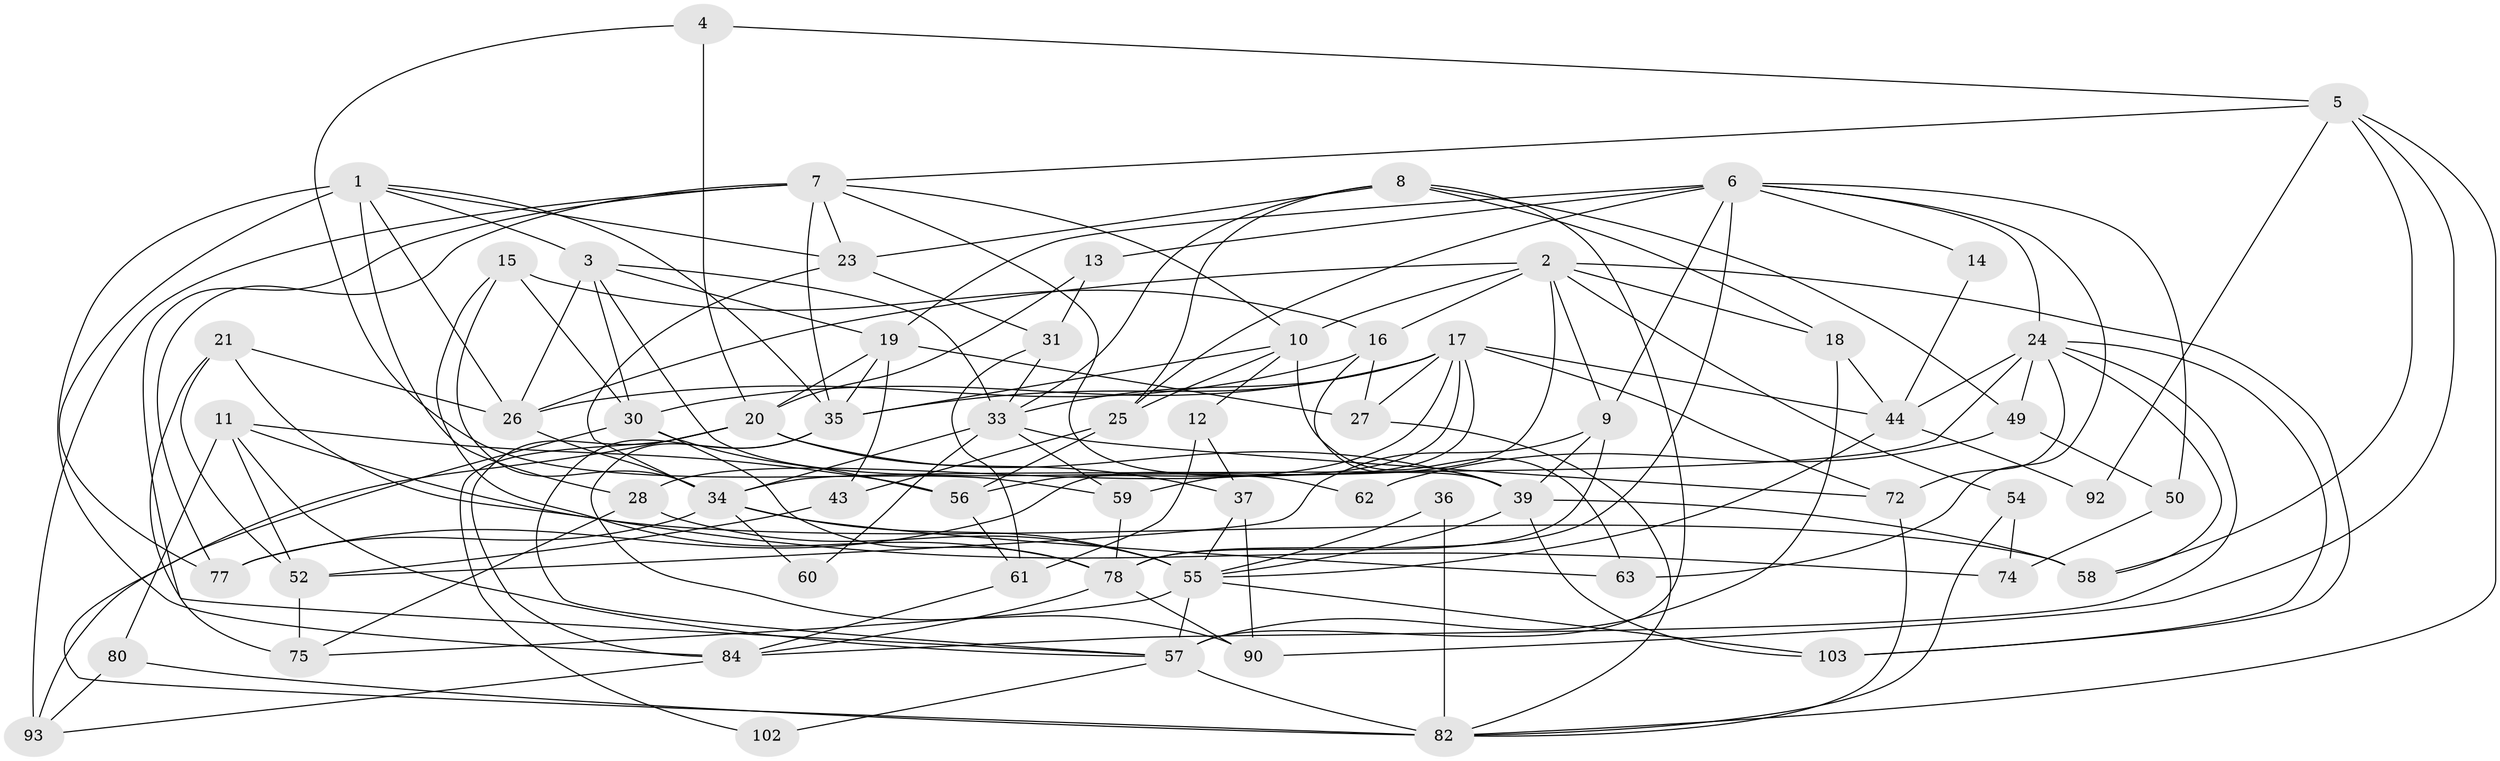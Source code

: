 // original degree distribution, {4: 0.3173076923076923, 5: 0.15384615384615385, 3: 0.2692307692307692, 6: 0.09615384615384616, 2: 0.11538461538461539, 8: 0.009615384615384616, 7: 0.038461538461538464}
// Generated by graph-tools (version 1.1) at 2025/41/03/06/25 10:41:53]
// undirected, 63 vertices, 158 edges
graph export_dot {
graph [start="1"]
  node [color=gray90,style=filled];
  1 [super="+71"];
  2 [super="+22"];
  3 [super="+42"];
  4 [super="+81"];
  5 [super="+73"];
  6 [super="+97"];
  7 [super="+101"];
  8 [super="+96"];
  9 [super="+45"];
  10 [super="+79"];
  11 [super="+95"];
  12;
  13;
  14;
  15 [super="+87"];
  16 [super="+65"];
  17 [super="+51"];
  18 [super="+99"];
  19 [super="+91"];
  20 [super="+29"];
  21;
  23 [super="+32"];
  24 [super="+38"];
  25 [super="+104"];
  26 [super="+100"];
  27;
  28 [super="+88"];
  30 [super="+46"];
  31 [super="+47"];
  33 [super="+40"];
  34 [super="+69"];
  35 [super="+41"];
  36;
  37 [super="+53"];
  39 [super="+76"];
  43;
  44 [super="+48"];
  49 [super="+64"];
  50;
  52 [super="+98"];
  54;
  55 [super="+67"];
  56 [super="+83"];
  57 [super="+89"];
  58 [super="+68"];
  59;
  60;
  61 [super="+70"];
  62;
  63 [super="+66"];
  72;
  74;
  75;
  77;
  78 [super="+85"];
  80;
  82 [super="+94"];
  84 [super="+86"];
  90;
  92;
  93;
  102;
  103;
  1 -- 26;
  1 -- 35;
  1 -- 28;
  1 -- 3;
  1 -- 84;
  1 -- 23;
  1 -- 77;
  2 -- 10;
  2 -- 26;
  2 -- 18;
  2 -- 59;
  2 -- 16;
  2 -- 54;
  2 -- 103;
  2 -- 9;
  3 -- 62;
  3 -- 33;
  3 -- 19;
  3 -- 30;
  3 -- 26;
  4 -- 59;
  4 -- 20;
  4 -- 5;
  5 -- 58;
  5 -- 92;
  5 -- 90;
  5 -- 82;
  5 -- 7;
  6 -- 13;
  6 -- 14;
  6 -- 24;
  6 -- 50;
  6 -- 19;
  6 -- 25;
  6 -- 9;
  6 -- 78;
  6 -- 63;
  7 -- 39;
  7 -- 77;
  7 -- 35;
  7 -- 93;
  7 -- 10;
  7 -- 57;
  7 -- 23;
  8 -- 49;
  8 -- 23;
  8 -- 33;
  8 -- 57;
  8 -- 25;
  8 -- 18;
  9 -- 52;
  9 -- 39;
  9 -- 78;
  10 -- 63;
  10 -- 35;
  10 -- 25;
  10 -- 12;
  11 -- 52;
  11 -- 57;
  11 -- 58 [weight=2];
  11 -- 56;
  11 -- 80;
  12 -- 61 [weight=2];
  12 -- 37;
  13 -- 20;
  13 -- 31;
  14 -- 44;
  15 -- 34;
  15 -- 78;
  15 -- 30;
  15 -- 16;
  16 -- 27;
  16 -- 39;
  16 -- 26;
  17 -- 30;
  17 -- 28;
  17 -- 27;
  17 -- 77;
  17 -- 35;
  17 -- 33;
  17 -- 72;
  17 -- 56;
  17 -- 44;
  18 -- 44;
  18 -- 57;
  19 -- 27;
  19 -- 20;
  19 -- 35;
  19 -- 43;
  20 -- 37;
  20 -- 39 [weight=2];
  20 -- 93;
  20 -- 84;
  20 -- 102;
  21 -- 75;
  21 -- 26;
  21 -- 52;
  21 -- 74;
  23 -- 34;
  23 -- 31;
  24 -- 34;
  24 -- 103;
  24 -- 72;
  24 -- 49 [weight=2];
  24 -- 84;
  24 -- 58;
  24 -- 44;
  25 -- 43;
  25 -- 56;
  26 -- 34;
  27 -- 82;
  28 -- 75;
  28 -- 55;
  30 -- 82 [weight=2];
  30 -- 56;
  30 -- 78;
  31 -- 33;
  31 -- 61;
  33 -- 59;
  33 -- 60;
  33 -- 72;
  33 -- 34;
  34 -- 77;
  34 -- 60;
  34 -- 55;
  34 -- 63;
  35 -- 90;
  35 -- 57;
  36 -- 55;
  36 -- 82;
  37 -- 90;
  37 -- 55;
  39 -- 103;
  39 -- 55;
  39 -- 58;
  43 -- 52;
  44 -- 92;
  44 -- 55;
  49 -- 62;
  49 -- 50;
  50 -- 74;
  52 -- 75;
  54 -- 82;
  54 -- 74;
  55 -- 75;
  55 -- 103;
  55 -- 57 [weight=2];
  56 -- 61;
  57 -- 82;
  57 -- 102;
  59 -- 78;
  61 -- 84;
  72 -- 82;
  78 -- 84;
  78 -- 90;
  80 -- 93;
  80 -- 82;
  84 -- 93;
}
